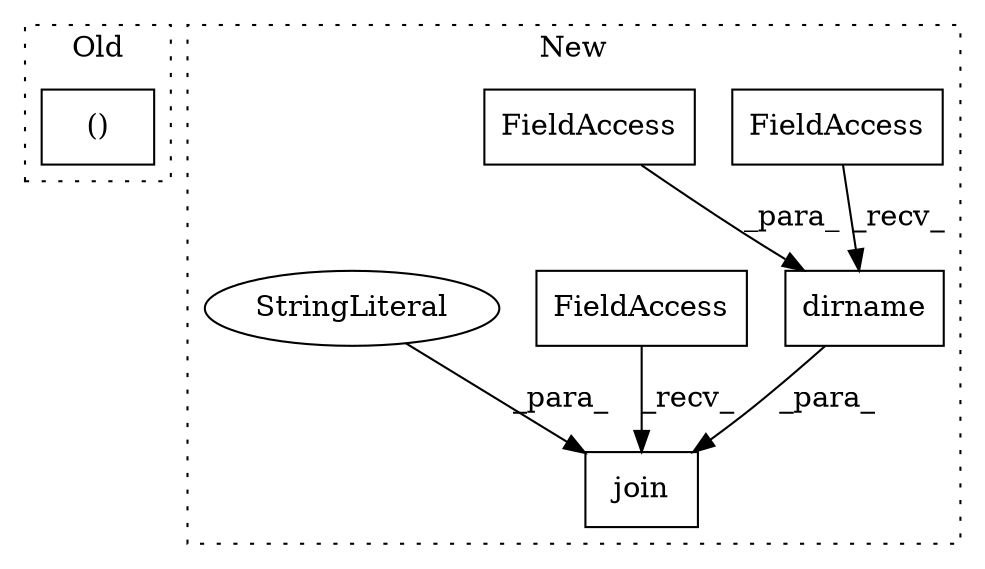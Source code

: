 digraph G {
subgraph cluster0 {
1 [label="()" a="106" s="519" l="31" shape="box"];
label = "Old";
style="dotted";
}
subgraph cluster1 {
2 [label="dirname" a="32" s="667,683" l="8,1" shape="box"];
3 [label="FieldAccess" a="22" s="659" l="7" shape="box"];
4 [label="FieldAccess" a="22" s="675" l="8" shape="box"];
5 [label="join" a="32" s="654,730" l="5,1" shape="box"];
6 [label="FieldAccess" a="22" s="646" l="7" shape="box"];
7 [label="StringLiteral" a="45" s="685" l="45" shape="ellipse"];
label = "New";
style="dotted";
}
2 -> 5 [label="_para_"];
3 -> 2 [label="_recv_"];
4 -> 2 [label="_para_"];
6 -> 5 [label="_recv_"];
7 -> 5 [label="_para_"];
}